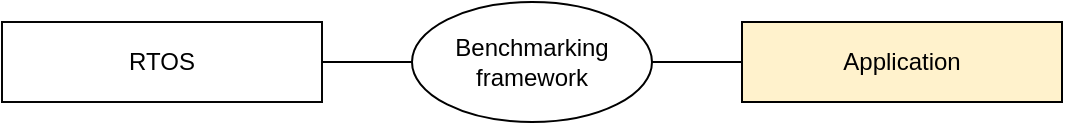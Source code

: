 <mxfile version="10.6.7" type="device"><diagram id="DTJkB2WlhLVEcUrhdZqd" name="Page-1"><mxGraphModel dx="741" dy="399" grid="1" gridSize="10" guides="1" tooltips="1" connect="1" arrows="1" fold="1" page="1" pageScale="1" pageWidth="827" pageHeight="1169" math="0" shadow="0"><root><mxCell id="0"/><mxCell id="1" parent="0"/><mxCell id="24Zaq1mjrVYwAzOMuMmD-19" value="RTOS" style="rounded=0;whiteSpace=wrap;html=1;strokeColor=#050505;fillColor=#FFFFFF;fontColor=#000000;" parent="1" vertex="1"><mxGeometry x="120" y="150" width="160" height="40" as="geometry"/></mxCell><mxCell id="24Zaq1mjrVYwAzOMuMmD-6" value="Application" style="rounded=0;whiteSpace=wrap;html=1;strokeColor=#000000;fillColor=#fff2cc;" parent="1" vertex="1"><mxGeometry x="490" y="150" width="160" height="40" as="geometry"/></mxCell><mxCell id="YjGJsJE85rQ6cZPe3xdm-1" value="Benchmarking framework" style="ellipse;whiteSpace=wrap;html=1;" vertex="1" parent="1"><mxGeometry x="325" y="140" width="120" height="60" as="geometry"/></mxCell><mxCell id="YjGJsJE85rQ6cZPe3xdm-2" value="" style="endArrow=none;html=1;exitX=1;exitY=0.5;exitDx=0;exitDy=0;entryX=0;entryY=0.5;entryDx=0;entryDy=0;" edge="1" parent="1" source="24Zaq1mjrVYwAzOMuMmD-19" target="YjGJsJE85rQ6cZPe3xdm-1"><mxGeometry width="50" height="50" relative="1" as="geometry"><mxPoint x="280" y="270" as="sourcePoint"/><mxPoint x="330" y="220" as="targetPoint"/></mxGeometry></mxCell><mxCell id="YjGJsJE85rQ6cZPe3xdm-3" value="" style="endArrow=none;html=1;exitX=1;exitY=0.5;exitDx=0;exitDy=0;entryX=0;entryY=0.5;entryDx=0;entryDy=0;" edge="1" parent="1" source="YjGJsJE85rQ6cZPe3xdm-1" target="24Zaq1mjrVYwAzOMuMmD-6"><mxGeometry width="50" height="50" relative="1" as="geometry"><mxPoint x="420" y="330" as="sourcePoint"/><mxPoint x="470" y="280" as="targetPoint"/></mxGeometry></mxCell></root></mxGraphModel></diagram></mxfile>